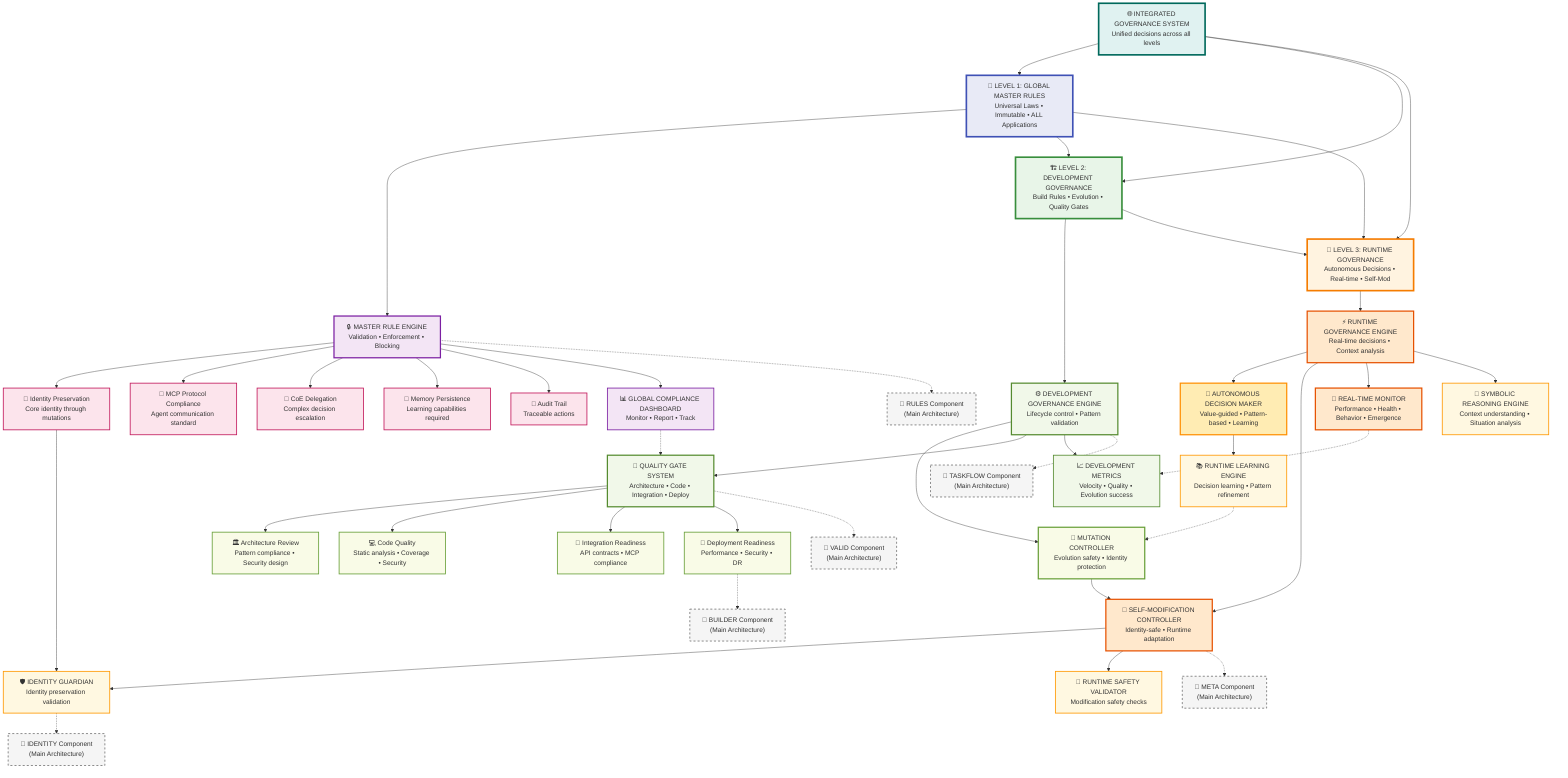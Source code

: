 flowchart TD
    %% 3-LEVEL GOVERNANCE ARCHITECTURE
    
    %% LEVEL 1: GLOBAL MASTER RULES (Immutable Foundation)
    L1_MASTER["📜 LEVEL 1: GLOBAL MASTER RULES<br>Universal Laws • Immutable • ALL Applications"]
    MASTER_ENGINE["🔒 MASTER RULE ENGINE<br>Validation • Enforcement • Blocking"]
    GLOBAL_COMPLIANCE["📊 GLOBAL COMPLIANCE DASHBOARD<br>Monitor • Report • Track"]
    
    %% Level 1 Core Principles
    IDENTITY_PRES["🧬 Identity Preservation<br>Core identity through mutations"]
    MCP_COMPLIANCE["🔗 MCP Protocol Compliance<br>Agent communication standard"]
    COE_DELEGATION["👥 CoE Delegation<br>Complex decision escalation"]
    MEMORY_PERSIST["💾 Memory Persistence<br>Learning capabilities required"]
    AUDIT_TRAIL["📝 Audit Trail<br>Traceable actions"]
    
    %% LEVEL 2: DEVELOPMENT GOVERNANCE (Adaptive Control)
    L2_DEV["🏗️ LEVEL 2: DEVELOPMENT GOVERNANCE<br>Build Rules • Evolution • Quality Gates"]
    DEV_ENGINE["⚙️ DEVELOPMENT GOVERNANCE ENGINE<br>Lifecycle control • Pattern validation"]
    MUTATION_CTRL["🧬 MUTATION CONTROLLER<br>Evolution safety • Identity protection"]
    QUALITY_GATES["🎯 QUALITY GATE SYSTEM<br>Architecture • Code • Integration • Deploy"]
    DEV_METRICS["📈 DEVELOPMENT METRICS<br>Velocity • Quality • Evolution success"]
    
    %% Quality Gates Detail
    ARCH_REVIEW["🏛️ Architecture Review<br>Pattern compliance • Security design"]
    CODE_QUALITY["💻 Code Quality<br>Static analysis • Coverage • Security"]
    INTEGRATION["🔗 Integration Readiness<br>API contracts • MCP compliance"]
    DEPLOY_READY["🚀 Deployment Readiness<br>Performance • Security • DR"]
    
    %% LEVEL 3: RUNTIME GOVERNANCE (Autonomous Intelligence)
    L3_RUNTIME["🚀 LEVEL 3: RUNTIME GOVERNANCE<br>Autonomous Decisions • Real-time • Self-Mod"]
    RUNTIME_ENGINE["⚡ RUNTIME GOVERNANCE ENGINE<br>Real-time decisions • Context analysis"]
    AUTONOMOUS_DECISION["🧠 AUTONOMOUS DECISION MAKER<br>Value-guided • Pattern-based • Learning"]
    SELF_MOD_CTRL["🔄 SELF-MODIFICATION CONTROLLER<br>Identity-safe • Runtime adaptation"]
    REALTIME_MONITOR["📡 REAL-TIME MONITOR<br>Performance • Health • Behavior • Emergence"]
    
    %% Runtime Components Detail
    SYMBOLIC_REASONER["🔮 SYMBOLIC REASONING ENGINE<br>Context understanding • Situation analysis"]
    IDENTITY_GUARDIAN["🛡️ IDENTITY GUARDIAN<br>Identity preservation validation"]
    SAFETY_VALIDATOR["🧪 RUNTIME SAFETY VALIDATOR<br>Modification safety checks"]
    LEARNING_ENGINE["📚 RUNTIME LEARNING ENGINE<br>Decision learning • Pattern refinement"]
    
    %% INTEGRATION LAYER
    INTEGRATED_GOV["🌐 INTEGRATED GOVERNANCE SYSTEM<br>Unified decisions across all levels"]
    
    %% EXTERNAL CONNECTIONS (to main architecture)
    EXT_RULES["🔗 RULES Component<br>(Main Architecture)"]
    EXT_VALID["🔗 VALID Component<br>(Main Architecture)"]
    EXT_META["🔗 META Component<br>(Main Architecture)"]
    EXT_IDENTITY["🔗 IDENTITY Component<br>(Main Architecture)"]
    EXT_TASKFLOW["🔗 TASKFLOW Component<br>(Main Architecture)"]
    EXT_BUILDER["🔗 BUILDER Component<br>(Main Architecture)"]
    
    %% LEVEL 1 CONNECTIONS
    L1_MASTER --> MASTER_ENGINE
    MASTER_ENGINE --> IDENTITY_PRES
    MASTER_ENGINE --> MCP_COMPLIANCE
    MASTER_ENGINE --> COE_DELEGATION
    MASTER_ENGINE --> MEMORY_PERSIST
    MASTER_ENGINE --> AUDIT_TRAIL
    MASTER_ENGINE --> GLOBAL_COMPLIANCE
    
    %% LEVEL 2 CONNECTIONS
    L2_DEV --> DEV_ENGINE
    DEV_ENGINE --> MUTATION_CTRL
    DEV_ENGINE --> QUALITY_GATES
    DEV_ENGINE --> DEV_METRICS
    QUALITY_GATES --> ARCH_REVIEW
    QUALITY_GATES --> CODE_QUALITY
    QUALITY_GATES --> INTEGRATION
    QUALITY_GATES --> DEPLOY_READY
    
    %% LEVEL 3 CONNECTIONS
    L3_RUNTIME --> RUNTIME_ENGINE
    RUNTIME_ENGINE --> AUTONOMOUS_DECISION
    RUNTIME_ENGINE --> SELF_MOD_CTRL
    RUNTIME_ENGINE --> REALTIME_MONITOR
    RUNTIME_ENGINE --> SYMBOLIC_REASONER
    AUTONOMOUS_DECISION --> LEARNING_ENGINE
    SELF_MOD_CTRL --> IDENTITY_GUARDIAN
    SELF_MOD_CTRL --> SAFETY_VALIDATOR
    
    %% INTEGRATION FLOWS
    INTEGRATED_GOV --> L1_MASTER
    INTEGRATED_GOV --> L2_DEV
    INTEGRATED_GOV --> L3_RUNTIME
    
    %% EXTERNAL INTEGRATION (Main Architecture)
    MASTER_ENGINE -.-> EXT_RULES
    QUALITY_GATES -.-> EXT_VALID
    SELF_MOD_CTRL -.-> EXT_META
    IDENTITY_GUARDIAN -.-> EXT_IDENTITY
    DEV_ENGINE -.-> EXT_TASKFLOW
    DEPLOY_READY -.-> EXT_BUILDER
    
    %% CROSS-LEVEL DEPENDENCIES
    L1_MASTER --> L2_DEV
    L1_MASTER --> L3_RUNTIME
    L2_DEV --> L3_RUNTIME
    MUTATION_CTRL --> SELF_MOD_CTRL
    IDENTITY_PRES --> IDENTITY_GUARDIAN
    
    %% FEEDBACK LOOPS
    REALTIME_MONITOR -.-> DEV_METRICS
    LEARNING_ENGINE -.-> MUTATION_CTRL
    GLOBAL_COMPLIANCE -.-> QUALITY_GATES
    
    %% STYLING
    
    %% Level 1 (Immutable - Purple/Blue)
    style L1_MASTER fill:#e8eaf6,stroke:#3f51b5,stroke-width:4px
    style MASTER_ENGINE fill:#f3e5f5,stroke:#7b1fa2,stroke-width:3px
    style GLOBAL_COMPLIANCE fill:#f3e5f5,stroke:#7b1fa2,stroke-width:2px
    style IDENTITY_PRES fill:#fce4ec,stroke:#c2185b,stroke-width:2px
    style MCP_COMPLIANCE fill:#fce4ec,stroke:#c2185b,stroke-width:2px
    style COE_DELEGATION fill:#fce4ec,stroke:#c2185b,stroke-width:2px
    style MEMORY_PERSIST fill:#fce4ec,stroke:#c2185b,stroke-width:2px
    style AUDIT_TRAIL fill:#fce4ec,stroke:#c2185b,stroke-width:2px
    
    %% Level 2 (Adaptive - Green)
    style L2_DEV fill:#e8f5e8,stroke:#388e3c,stroke-width:4px
    style DEV_ENGINE fill:#f1f8e9,stroke:#558b2f,stroke-width:3px
    style MUTATION_CTRL fill:#f9fbe7,stroke:#689f38,stroke-width:3px
    style QUALITY_GATES fill:#f1f8e9,stroke:#558b2f,stroke-width:3px
    style DEV_METRICS fill:#f1f8e9,stroke:#558b2f,stroke-width:2px
    style ARCH_REVIEW fill:#f9fbe7,stroke:#689f38,stroke-width:2px
    style CODE_QUALITY fill:#f9fbe7,stroke:#689f38,stroke-width:2px
    style INTEGRATION fill:#f9fbe7,stroke:#689f38,stroke-width:2px
    style DEPLOY_READY fill:#f9fbe7,stroke:#689f38,stroke-width:2px
    
    %% Level 3 (Autonomous - Orange/Red)
    style L3_RUNTIME fill:#fff3e0,stroke:#f57c00,stroke-width:4px
    style RUNTIME_ENGINE fill:#ffe8cc,stroke:#e65100,stroke-width:3px
    style AUTONOMOUS_DECISION fill:#ffecb3,stroke:#ff8f00,stroke-width:3px
    style SELF_MOD_CTRL fill:#ffe8cc,stroke:#e65100,stroke-width:3px
    style REALTIME_MONITOR fill:#ffe8cc,stroke:#e65100,stroke-width:3px
    style SYMBOLIC_REASONER fill:#fff8e1,stroke:#ff9800,stroke-width:2px
    style IDENTITY_GUARDIAN fill:#fff8e1,stroke:#ff9800,stroke-width:2px
    style SAFETY_VALIDATOR fill:#fff8e1,stroke:#ff9800,stroke-width:2px
    style LEARNING_ENGINE fill:#fff8e1,stroke:#ff9800,stroke-width:2px
    
    %% Integration (Unified - Teal)
    style INTEGRATED_GOV fill:#e0f2f1,stroke:#00695c,stroke-width:4px
    
    %% External References (Dotted - Gray)
    style EXT_RULES fill:#f5f5f5,stroke:#757575,stroke-width:2px,stroke-dasharray: 5 5
    style EXT_VALID fill:#f5f5f5,stroke:#757575,stroke-width:2px,stroke-dasharray: 5 5
    style EXT_META fill:#f5f5f5,stroke:#757575,stroke-width:2px,stroke-dasharray: 5 5
    style EXT_IDENTITY fill:#f5f5f5,stroke:#757575,stroke-width:2px,stroke-dasharray: 5 5
    style EXT_TASKFLOW fill:#f5f5f5,stroke:#757575,stroke-width:2px,stroke-dasharray: 5 5
    style EXT_BUILDER fill:#f5f5f5,stroke:#757575,stroke-width:2px,stroke-dasharray: 5 5
